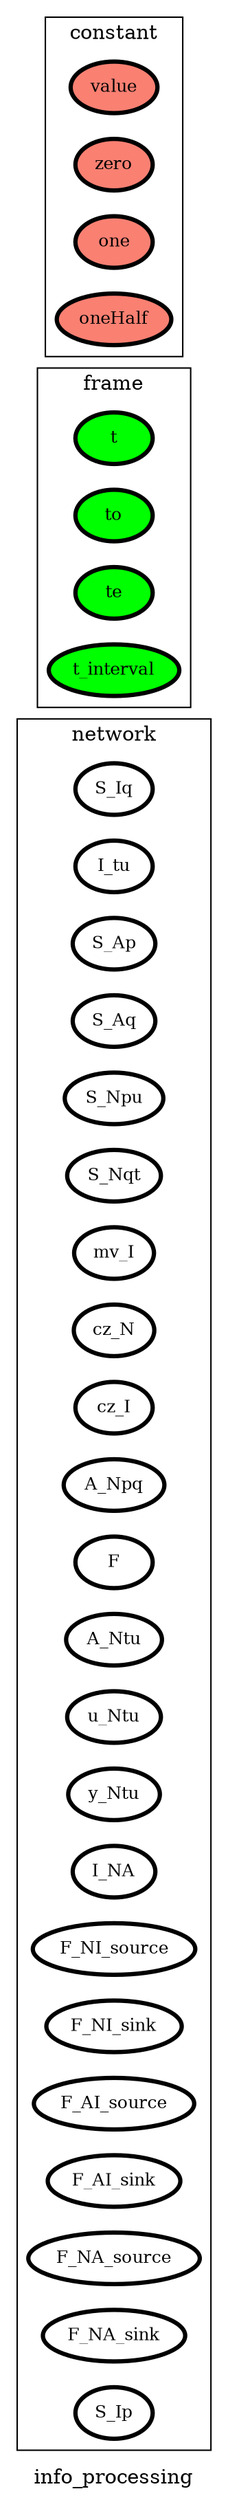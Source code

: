 digraph info_processing {
label=info_processing;
rankdir=LR;
subgraph cluster_info_processing___network {
label=network;
rankdir=LR;
V_10 [fillcolor=white, fontsize=12, label=S_Iq, penwidth=3, style=filled];
V_11 [fillcolor=white, fontsize=12, label=I_tu, penwidth=3, style=filled];
V_12 [fillcolor=white, fontsize=12, label=S_Ap, penwidth=3, style=filled];
V_13 [fillcolor=white, fontsize=12, label=S_Aq, penwidth=3, style=filled];
V_14 [fillcolor=white, fontsize=12, label=S_Npu, penwidth=3, style=filled];
V_15 [fillcolor=white, fontsize=12, label=S_Nqt, penwidth=3, style=filled];
V_16 [fillcolor=white, fontsize=12, label=mv_I, penwidth=3, style=filled];
V_17 [fillcolor=white, fontsize=12, label=cz_N, penwidth=3, style=filled];
V_18 [fillcolor=white, fontsize=12, label=cz_I, penwidth=3, style=filled];
V_19 [fillcolor=white, fontsize=12, label=A_Npq, penwidth=3, style=filled];
V_2 [fillcolor=white, fontsize=12, label=F, penwidth=3, style=filled];
V_20 [fillcolor=white, fontsize=12, label=A_Ntu, penwidth=3, style=filled];
V_21 [fillcolor=white, fontsize=12, label=u_Ntu, penwidth=3, style=filled];
V_22 [fillcolor=white, fontsize=12, label=y_Ntu, penwidth=3, style=filled];
V_27 [fillcolor=white, fontsize=12, label=I_NA, penwidth=3, style=filled];
V_3 [fillcolor=white, fontsize=12, label=F_NI_source, penwidth=3, style=filled];
V_4 [fillcolor=white, fontsize=12, label=F_NI_sink, penwidth=3, style=filled];
V_5 [fillcolor=white, fontsize=12, label=F_AI_source, penwidth=3, style=filled];
V_6 [fillcolor=white, fontsize=12, label=F_AI_sink, penwidth=3, style=filled];
V_7 [fillcolor=white, fontsize=12, label=F_NA_source, penwidth=3, style=filled];
V_8 [fillcolor=white, fontsize=12, label=F_NA_sink, penwidth=3, style=filled];
V_9 [fillcolor=white, fontsize=12, label=S_Ip, penwidth=3, style=filled];
}

subgraph cluster_info_processing___frame {
label=frame;
rankdir=LR;
V_1 [fillcolor=green, fontsize=12, label=t, penwidth=3, style=filled];
V_105 [fillcolor=green, fontsize=12, label=to, penwidth=3, style=filled];
V_106 [fillcolor=green, fontsize=12, label=te, penwidth=3, style=filled];
V_107 [fillcolor=green, fontsize=12, label=t_interval, penwidth=3, style=filled];
}

subgraph cluster_info_processing___state {
label=state;
rankdir=LR;
}

subgraph cluster_info_processing___constant {
label=constant;
rankdir=LR;
V_101 [fillcolor=salmon, fontsize=12, label=value, penwidth=3, style=filled];
V_102 [fillcolor=salmon, fontsize=12, label=zero, penwidth=3, style=filled];
V_103 [fillcolor=salmon, fontsize=12, label=one, penwidth=3, style=filled];
V_104 [fillcolor=salmon, fontsize=12, label=oneHalf, penwidth=3, style=filled];
}

}
